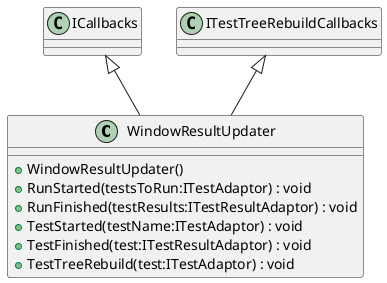 @startuml
class WindowResultUpdater {
    + WindowResultUpdater()
    + RunStarted(testsToRun:ITestAdaptor) : void
    + RunFinished(testResults:ITestResultAdaptor) : void
    + TestStarted(testName:ITestAdaptor) : void
    + TestFinished(test:ITestResultAdaptor) : void
    + TestTreeRebuild(test:ITestAdaptor) : void
}
ICallbacks <|-- WindowResultUpdater
ITestTreeRebuildCallbacks <|-- WindowResultUpdater
@enduml
